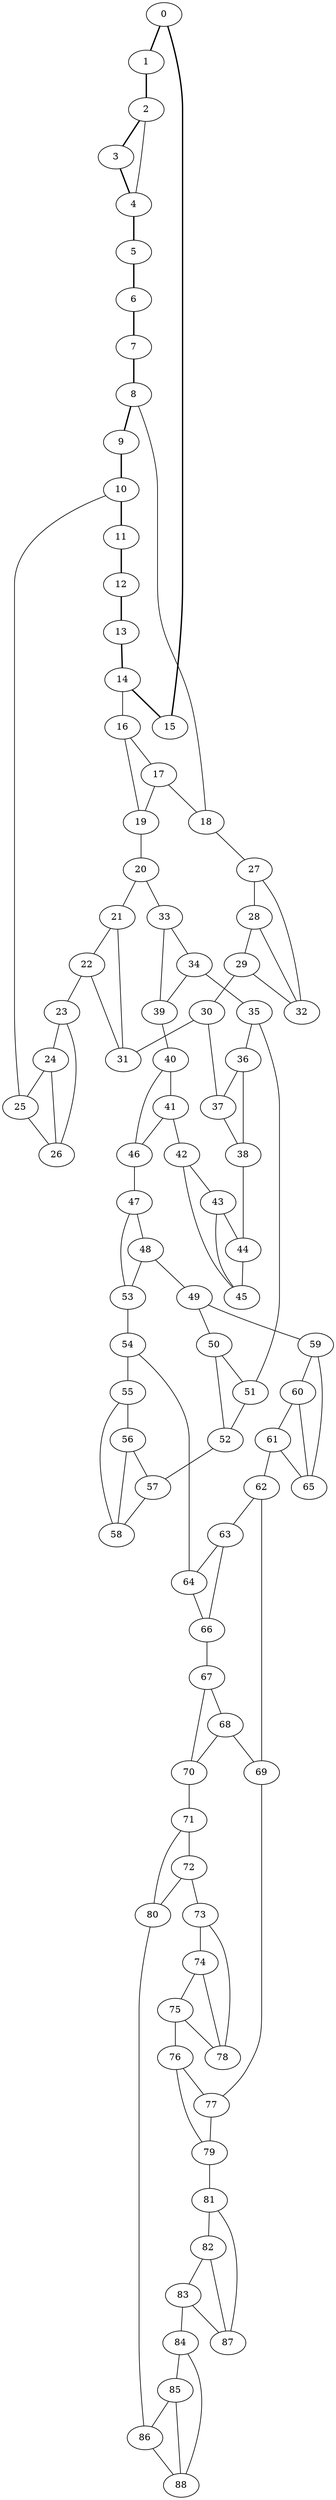 //Inside of this graph isn't 3-connected
graph G {
0 [ pos = " 19.00,0.00!" ];
0 -- 1[style=bold];
0 -- 15[style=bold];
1 [ pos = " 17.55,7.27!" ];
1 -- 2[style=bold];
2 [ pos = " 13.44,13.44!" ];
2 -- 3[style=bold];
2 -- 4;
3 [ pos = " 7.27,17.55!" ];
3 -- 4[style=bold];
4 [ pos = " 0.00,19.00!" ];
4 -- 5[style=bold];
5 [ pos = " -7.27,17.55!" ];
5 -- 6[style=bold];
6 [ pos = " -13.44,13.44!" ];
6 -- 7[style=bold];
7 [ pos = " -17.55,7.27!" ];
7 -- 8[style=bold];
8 [ pos = " -19.00,0.00!" ];
8 -- 9[style=bold];
8 -- 18;
9 [ pos = " -17.55,-7.27!" ];
9 -- 10[style=bold];
10 [ pos = " -13.44,-13.44!" ];
10 -- 11[style=bold];
10 -- 25;
11 [ pos = " -7.27,-17.55!" ];
11 -- 12[style=bold];
12 [ pos = " 0.00,-19.00!" ];
12 -- 13[style=bold];
13 [ pos = " 7.27,-17.55!" ];
13 -- 14[style=bold];
14 [ pos = " 13.44,-13.44!" ];
14 -- 15[style=bold];
14 -- 16;
15 [ pos = " 17.55,-7.27!" ];
16 -- 17;
16 -- 19;
17 -- 18;
17 -- 19;
18 -- 27;
19 -- 20;
20 -- 21;
20 -- 33;
21 -- 22;
21 -- 31;
22 -- 23;
22 -- 31;
23 -- 24;
23 -- 26;
24 -- 25;
24 -- 26;
25 -- 26;
27 -- 28;
27 -- 32;
28 -- 29;
28 -- 32;
29 -- 30;
29 -- 32;
30 -- 31;
30 -- 37;
33 -- 34;
33 -- 39;
34 -- 35;
34 -- 39;
35 -- 36;
35 -- 51;
36 -- 37;
36 -- 38;
37 -- 38;
38 -- 44;
39 -- 40;
40 -- 41;
40 -- 46;
41 -- 42;
41 -- 46;
42 -- 43;
42 -- 45;
43 -- 44;
43 -- 45;
44 -- 45;
46 -- 47;
47 -- 48;
47 -- 53;
48 -- 49;
48 -- 53;
49 -- 50;
49 -- 59;
50 -- 51;
50 -- 52;
51 -- 52;
52 -- 57;
53 -- 54;
54 -- 55;
54 -- 64;
55 -- 56;
55 -- 58;
56 -- 57;
56 -- 58;
57 -- 58;
59 -- 60;
59 -- 65;
60 -- 61;
60 -- 65;
61 -- 62;
61 -- 65;
62 -- 63;
62 -- 69;
63 -- 64;
63 -- 66;
64 -- 66;
66 -- 67;
67 -- 68;
67 -- 70;
68 -- 69;
68 -- 70;
69 -- 77;
70 -- 71;
71 -- 72;
71 -- 80;
72 -- 73;
72 -- 80;
73 -- 74;
73 -- 78;
74 -- 75;
74 -- 78;
75 -- 76;
75 -- 78;
76 -- 77;
76 -- 79;
77 -- 79;
79 -- 81;
80 -- 86;
81 -- 82;
81 -- 87;
82 -- 83;
82 -- 87;
83 -- 84;
83 -- 87;
84 -- 85;
84 -- 88;
85 -- 86;
85 -- 88;
86 -- 88;
}
